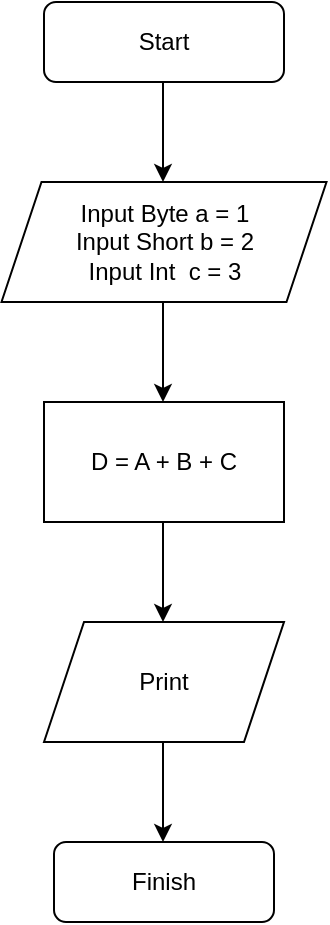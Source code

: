 <mxfile>
    <diagram id="tG3mQIYPR15AD8xCaLqn" name="Page-1">
        <mxGraphModel dx="1072" dy="568" grid="1" gridSize="10" guides="1" tooltips="1" connect="1" arrows="1" fold="1" page="1" pageScale="1" pageWidth="850" pageHeight="1100" math="0" shadow="0">
            <root>
                <mxCell id="0"/>
                <mxCell id="1" parent="0"/>
                <mxCell id="3" value="Start" style="rounded=1;whiteSpace=wrap;html=1;" parent="1" vertex="1">
                    <mxGeometry x="305" y="50" width="120" height="40" as="geometry"/>
                </mxCell>
                <mxCell id="4" value="" style="endArrow=classic;html=1;" parent="1" edge="1">
                    <mxGeometry width="50" height="50" relative="1" as="geometry">
                        <mxPoint x="364.5" y="90" as="sourcePoint"/>
                        <mxPoint x="364.5" y="140" as="targetPoint"/>
                    </mxGeometry>
                </mxCell>
                <mxCell id="5" value="Input Byte a = 1&lt;br&gt;Input Short b = 2&lt;br&gt;Input Int&amp;nbsp; c = 3" style="shape=parallelogram;perimeter=parallelogramPerimeter;whiteSpace=wrap;html=1;fixedSize=1;" parent="1" vertex="1">
                    <mxGeometry x="283.75" y="140" width="162.5" height="60" as="geometry"/>
                </mxCell>
                <mxCell id="6" value="" style="endArrow=classic;html=1;" parent="1" edge="1">
                    <mxGeometry width="50" height="50" relative="1" as="geometry">
                        <mxPoint x="364.5" y="200" as="sourcePoint"/>
                        <mxPoint x="364.5" y="250" as="targetPoint"/>
                    </mxGeometry>
                </mxCell>
                <mxCell id="7" value="D = A + B + C" style="rounded=0;whiteSpace=wrap;html=1;" vertex="1" parent="1">
                    <mxGeometry x="305" y="250" width="120" height="60" as="geometry"/>
                </mxCell>
                <mxCell id="8" value="Print" style="shape=parallelogram;perimeter=parallelogramPerimeter;whiteSpace=wrap;html=1;fixedSize=1;" vertex="1" parent="1">
                    <mxGeometry x="305" y="360" width="120" height="60" as="geometry"/>
                </mxCell>
                <mxCell id="9" value="" style="endArrow=classic;html=1;" edge="1" parent="1">
                    <mxGeometry width="50" height="50" relative="1" as="geometry">
                        <mxPoint x="364.5" y="310" as="sourcePoint"/>
                        <mxPoint x="364.5" y="360" as="targetPoint"/>
                    </mxGeometry>
                </mxCell>
                <mxCell id="10" value="" style="endArrow=classic;html=1;" edge="1" parent="1">
                    <mxGeometry width="50" height="50" relative="1" as="geometry">
                        <mxPoint x="364.5" y="420" as="sourcePoint"/>
                        <mxPoint x="364.5" y="470" as="targetPoint"/>
                    </mxGeometry>
                </mxCell>
                <mxCell id="11" value="Finish" style="rounded=1;whiteSpace=wrap;html=1;" vertex="1" parent="1">
                    <mxGeometry x="310" y="470" width="110" height="40" as="geometry"/>
                </mxCell>
            </root>
        </mxGraphModel>
    </diagram>
</mxfile>